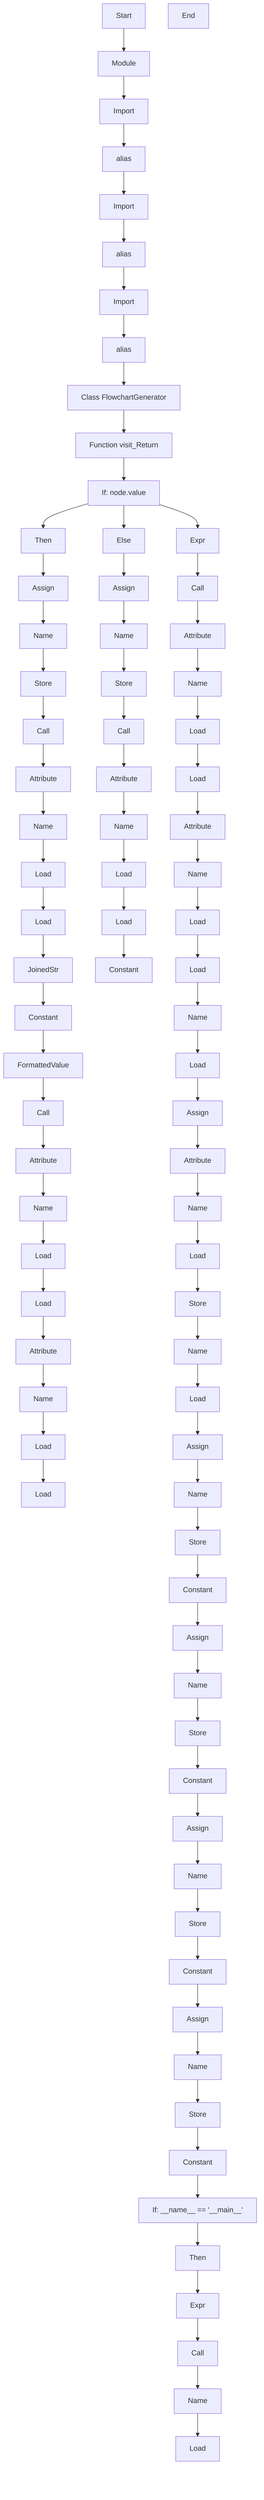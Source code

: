 flowchart TD
Start["Start"]
node1["Module"]
Start --> node1
node2["Import"]
node1 --> node2
node3["alias"]
node2 --> node3
node4["Import"]
node3 --> node4
node5["alias"]
node4 --> node5
node6["Import"]
node5 --> node6
node7["alias"]
node6 --> node7
node8["Class FlowchartGenerator"]
node7 --> node8
node9["Function visit_Return"]
node8 --> node9
node10["If: node.value"]
node9 --> node10
node11["Then"]
node10 --> node11
node12["Assign"]
node11 --> node12
node13["Name"]
node12 --> node13
node14["Store"]
node13 --> node14
node15["Call"]
node14 --> node15
node16["Attribute"]
node15 --> node16
node17["Name"]
node16 --> node17
node18["Load"]
node17 --> node18
node19["Load"]
node18 --> node19
node20["JoinedStr"]
node19 --> node20
node21["Constant"]
node20 --> node21
node22["FormattedValue"]
node21 --> node22
node23["Call"]
node22 --> node23
node24["Attribute"]
node23 --> node24
node25["Name"]
node24 --> node25
node26["Load"]
node25 --> node26
node27["Load"]
node26 --> node27
node28["Attribute"]
node27 --> node28
node29["Name"]
node28 --> node29
node30["Load"]
node29 --> node30
node31["Load"]
node30 --> node31
node32["Else"]
node10 --> node32
node33["Assign"]
node32 --> node33
node34["Name"]
node33 --> node34
node35["Store"]
node34 --> node35
node36["Call"]
node35 --> node36
node37["Attribute"]
node36 --> node37
node38["Name"]
node37 --> node38
node39["Load"]
node38 --> node39
node40["Load"]
node39 --> node40
node41["Constant"]
node40 --> node41
node42["Expr"]
node10 --> node42
node43["Call"]
node42 --> node43
node44["Attribute"]
node43 --> node44
node45["Name"]
node44 --> node45
node46["Load"]
node45 --> node46
node47["Load"]
node46 --> node47
node48["Attribute"]
node47 --> node48
node49["Name"]
node48 --> node49
node50["Load"]
node49 --> node50
node51["Load"]
node50 --> node51
node52["Name"]
node51 --> node52
node53["Load"]
node52 --> node53
node54["Assign"]
node53 --> node54
node55["Attribute"]
node54 --> node55
node56["Name"]
node55 --> node56
node57["Load"]
node56 --> node57
node58["Store"]
node57 --> node58
node59["Name"]
node58 --> node59
node60["Load"]
node59 --> node60
node61["Assign"]
node60 --> node61
node62["Name"]
node61 --> node62
node63["Store"]
node62 --> node63
node64["Constant"]
node63 --> node64
node65["Assign"]
node64 --> node65
node66["Name"]
node65 --> node66
node67["Store"]
node66 --> node67
node68["Constant"]
node67 --> node68
node69["Assign"]
node68 --> node69
node70["Name"]
node69 --> node70
node71["Store"]
node70 --> node71
node72["Constant"]
node71 --> node72
node73["Assign"]
node72 --> node73
node74["Name"]
node73 --> node74
node75["Store"]
node74 --> node75
node76["Constant"]
node75 --> node76
node77["If: __name__ == '__main__'"]
node76 --> node77
node78["Then"]
node77 --> node78
node79["Expr"]
node78 --> node79
node80["Call"]
node79 --> node80
node81["Name"]
node80 --> node81
node82["Load"]
node81 --> node82
End["End"]